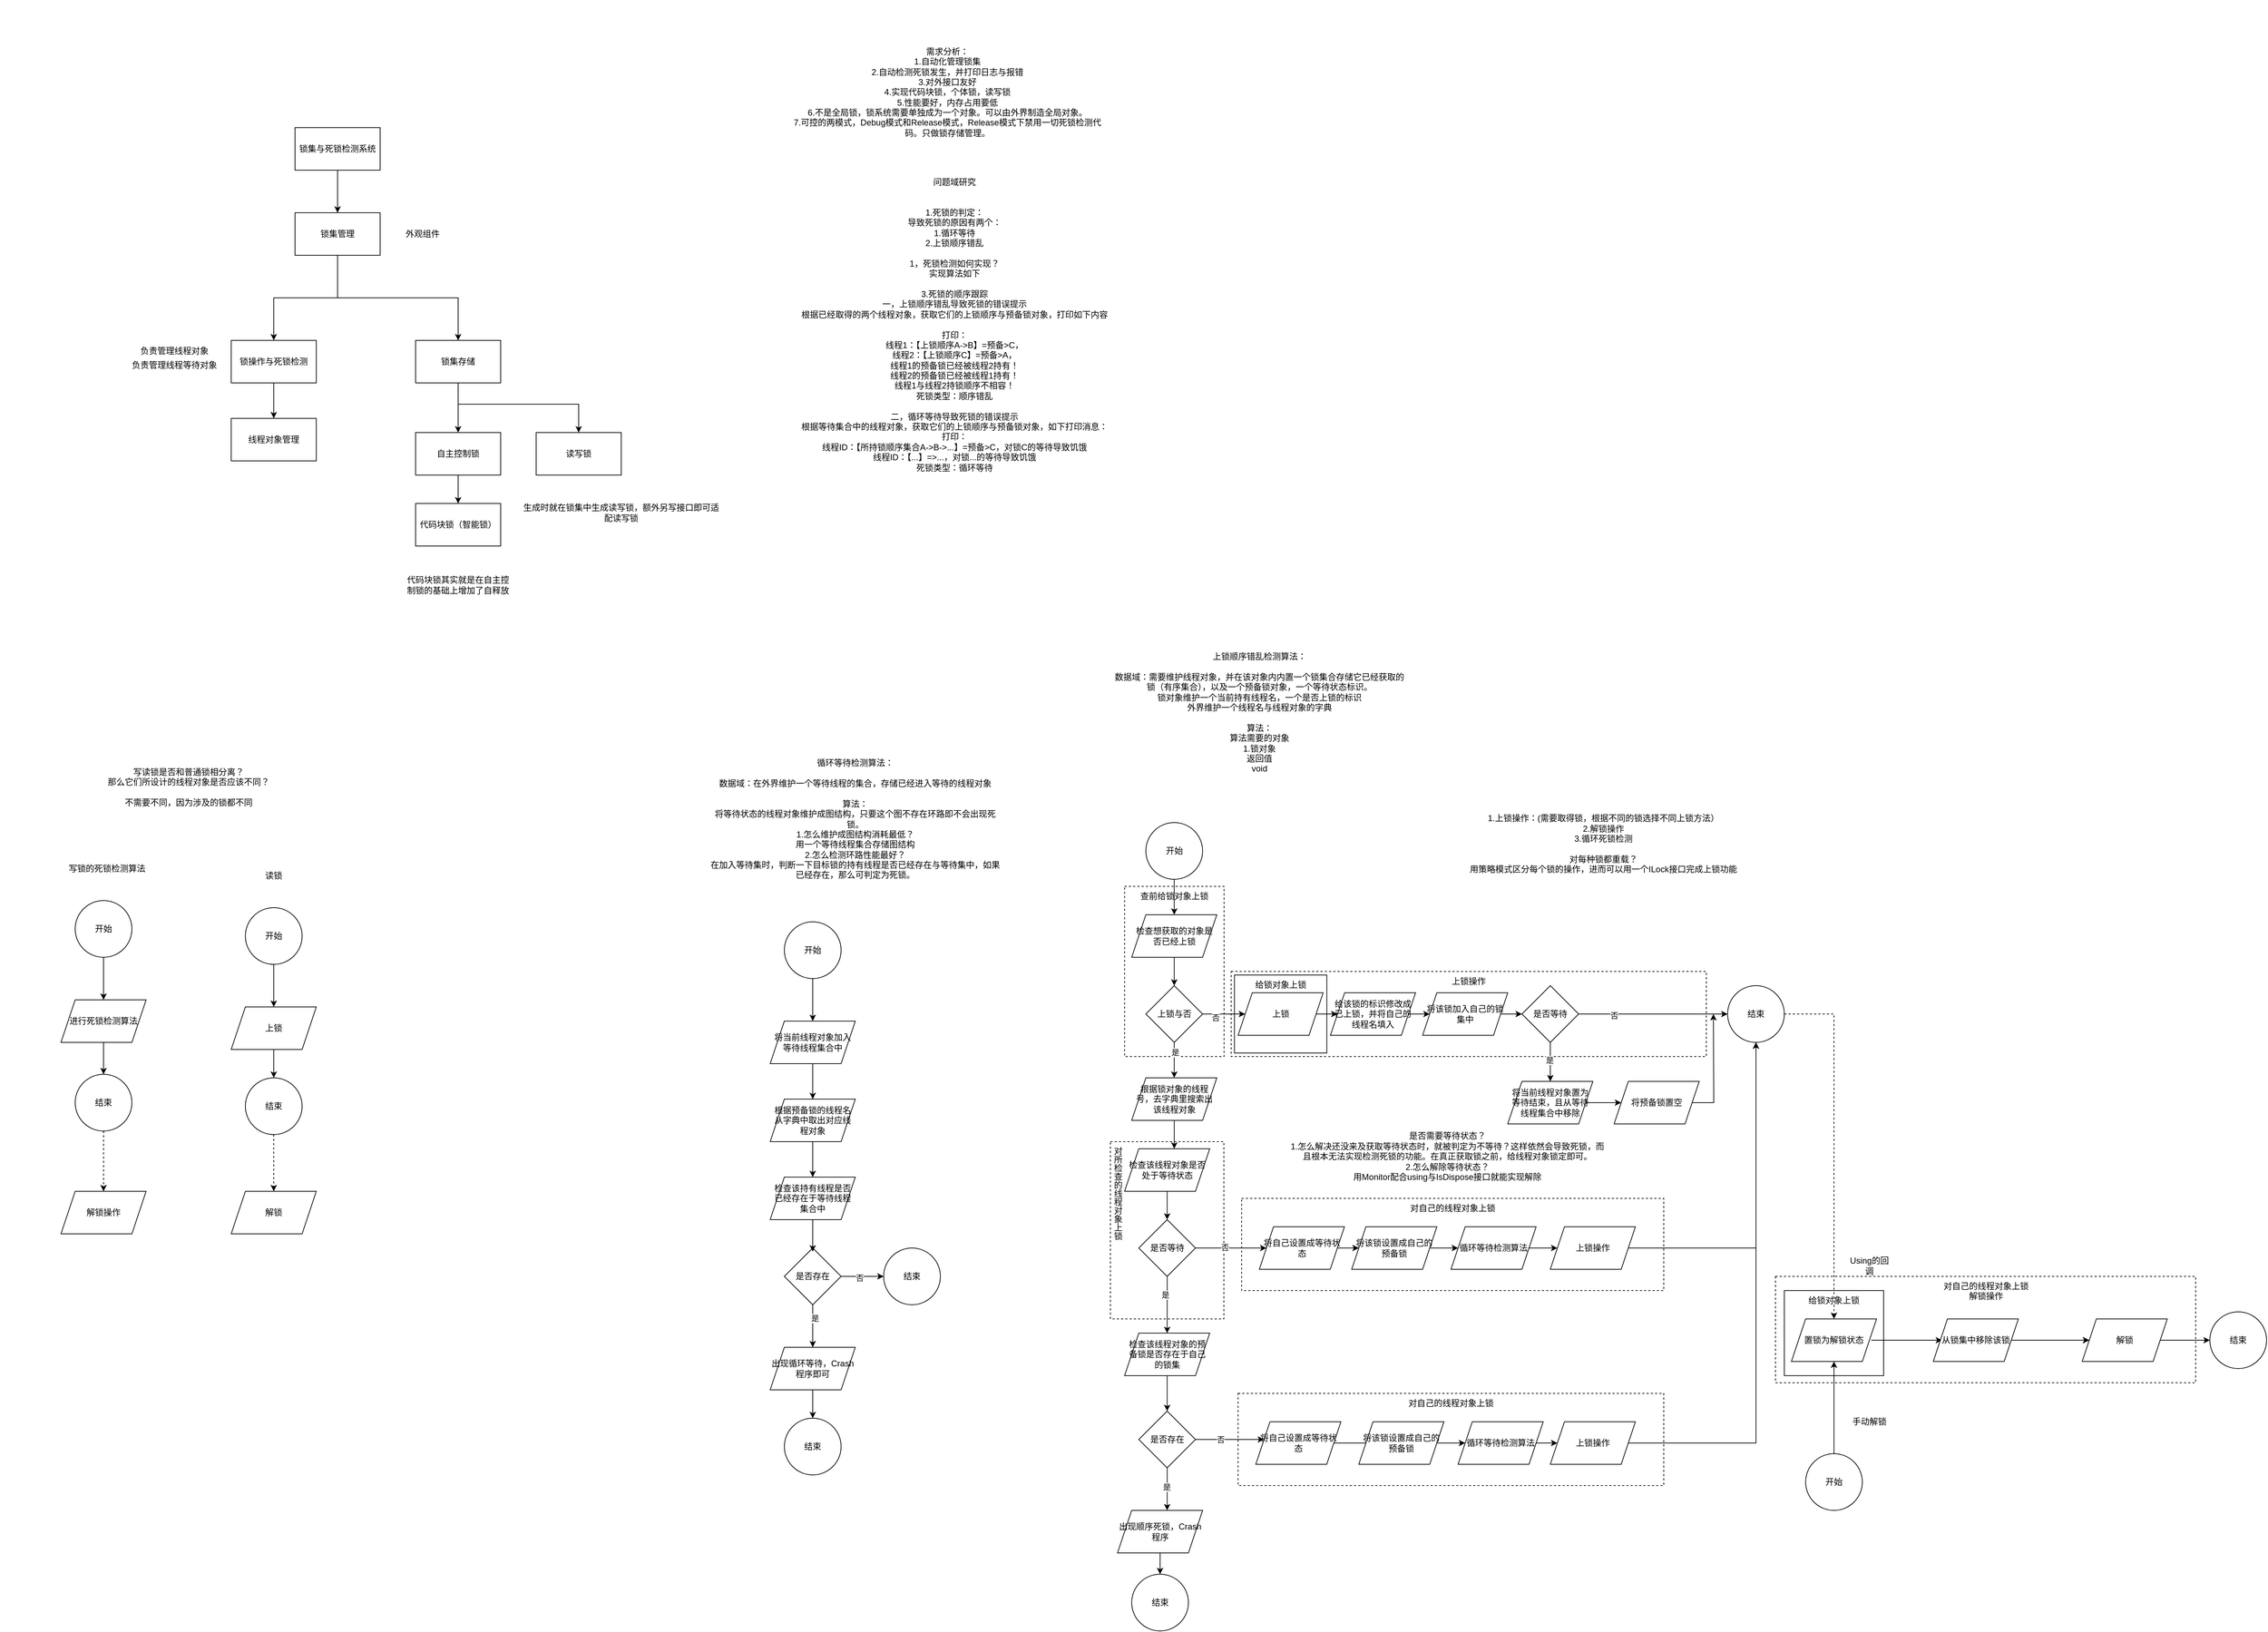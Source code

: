 <mxfile version="24.7.17">
  <diagram name="第 1 页" id="HkfVP366TAtfJHnK7z5z">
    <mxGraphModel dx="1418" dy="820" grid="1" gridSize="10" guides="1" tooltips="1" connect="1" arrows="1" fold="1" page="1" pageScale="1" pageWidth="3300" pageHeight="2339" math="0" shadow="0">
      <root>
        <mxCell id="0" />
        <mxCell id="1" parent="0" />
        <mxCell id="oMLxjYcsaGtdKWwgXaib-6" value="查前给锁对象上锁" style="rounded=0;whiteSpace=wrap;html=1;dashed=1;verticalAlign=top;" parent="1" vertex="1">
          <mxGeometry x="1679.75" y="1260" width="140.25" height="240" as="geometry" />
        </mxCell>
        <mxCell id="lmaVWzQaq-2O7BfzCjOa-115" value="上锁操作" style="rounded=0;whiteSpace=wrap;html=1;dashed=1;verticalAlign=top;" parent="1" vertex="1">
          <mxGeometry x="1830" y="1380" width="670" height="120" as="geometry" />
        </mxCell>
        <mxCell id="oMLxjYcsaGtdKWwgXaib-10" value="给锁对象上锁" style="rounded=0;whiteSpace=wrap;html=1;verticalAlign=top;" parent="1" vertex="1">
          <mxGeometry x="1834.63" y="1385" width="130.25" height="110" as="geometry" />
        </mxCell>
        <mxCell id="lmaVWzQaq-2O7BfzCjOa-114" value="对自己的线程对象上锁&lt;div&gt;解锁操作&lt;/div&gt;" style="rounded=0;whiteSpace=wrap;html=1;dashed=1;verticalAlign=top;" parent="1" vertex="1">
          <mxGeometry x="2597.5" y="1810" width="592.5" height="150" as="geometry" />
        </mxCell>
        <mxCell id="lmaVWzQaq-2O7BfzCjOa-87" value="对自己的线程对象上锁" style="rounded=0;whiteSpace=wrap;html=1;dashed=1;verticalAlign=top;" parent="1" vertex="1">
          <mxGeometry x="1839.75" y="1975" width="600.25" height="130" as="geometry" />
        </mxCell>
        <mxCell id="oMLxjYcsaGtdKWwgXaib-9" value="给锁对象上锁" style="rounded=0;whiteSpace=wrap;html=1;verticalAlign=top;" parent="1" vertex="1">
          <mxGeometry x="2610" y="1830" width="140" height="120" as="geometry" />
        </mxCell>
        <mxCell id="lmaVWzQaq-2O7BfzCjOa-83" value="对所检查的线程对象上锁" style="rounded=0;whiteSpace=wrap;html=1;dashed=1;verticalAlign=top;align=left;textDirection=vertical-lr;" parent="1" vertex="1">
          <mxGeometry x="1659.75" y="1620" width="160" height="250" as="geometry" />
        </mxCell>
        <mxCell id="lmaVWzQaq-2O7BfzCjOa-82" value="对自己的线程对象上锁" style="rounded=0;whiteSpace=wrap;html=1;dashed=1;verticalAlign=top;" parent="1" vertex="1">
          <mxGeometry x="1844.75" y="1700" width="595.25" height="130" as="geometry" />
        </mxCell>
        <mxCell id="lmaVWzQaq-2O7BfzCjOa-9" style="edgeStyle=orthogonalEdgeStyle;rounded=0;orthogonalLoop=1;jettySize=auto;html=1;" parent="1" source="lmaVWzQaq-2O7BfzCjOa-1" target="lmaVWzQaq-2O7BfzCjOa-2" edge="1">
          <mxGeometry relative="1" as="geometry" />
        </mxCell>
        <mxCell id="lmaVWzQaq-2O7BfzCjOa-1" value="锁集与死锁检测系统" style="rounded=0;whiteSpace=wrap;html=1;" parent="1" vertex="1">
          <mxGeometry x="510" y="190" width="120" height="60" as="geometry" />
        </mxCell>
        <mxCell id="lmaVWzQaq-2O7BfzCjOa-185" style="edgeStyle=orthogonalEdgeStyle;rounded=0;orthogonalLoop=1;jettySize=auto;html=1;" parent="1" source="lmaVWzQaq-2O7BfzCjOa-2" target="lmaVWzQaq-2O7BfzCjOa-98" edge="1">
          <mxGeometry relative="1" as="geometry" />
        </mxCell>
        <mxCell id="lmaVWzQaq-2O7BfzCjOa-186" style="edgeStyle=orthogonalEdgeStyle;rounded=0;orthogonalLoop=1;jettySize=auto;html=1;" parent="1" source="lmaVWzQaq-2O7BfzCjOa-2" target="lmaVWzQaq-2O7BfzCjOa-4" edge="1">
          <mxGeometry relative="1" as="geometry">
            <Array as="points">
              <mxPoint x="570" y="430" />
              <mxPoint x="740" y="430" />
            </Array>
          </mxGeometry>
        </mxCell>
        <mxCell id="lmaVWzQaq-2O7BfzCjOa-2" value="锁集管理" style="rounded=0;whiteSpace=wrap;html=1;" parent="1" vertex="1">
          <mxGeometry x="510" y="310" width="120" height="60" as="geometry" />
        </mxCell>
        <mxCell id="lmaVWzQaq-2O7BfzCjOa-181" style="edgeStyle=orthogonalEdgeStyle;rounded=0;orthogonalLoop=1;jettySize=auto;html=1;entryX=0.5;entryY=0;entryDx=0;entryDy=0;" parent="1" source="lmaVWzQaq-2O7BfzCjOa-4" target="lmaVWzQaq-2O7BfzCjOa-6" edge="1">
          <mxGeometry relative="1" as="geometry" />
        </mxCell>
        <mxCell id="lmaVWzQaq-2O7BfzCjOa-184" style="edgeStyle=orthogonalEdgeStyle;rounded=0;orthogonalLoop=1;jettySize=auto;html=1;" parent="1" source="lmaVWzQaq-2O7BfzCjOa-4" target="lmaVWzQaq-2O7BfzCjOa-7" edge="1">
          <mxGeometry relative="1" as="geometry">
            <Array as="points">
              <mxPoint x="740" y="580" />
              <mxPoint x="910" y="580" />
            </Array>
          </mxGeometry>
        </mxCell>
        <mxCell id="lmaVWzQaq-2O7BfzCjOa-4" value="锁集存储" style="rounded=0;whiteSpace=wrap;html=1;" parent="1" vertex="1">
          <mxGeometry x="680" y="490" width="120" height="60" as="geometry" />
        </mxCell>
        <mxCell id="lmaVWzQaq-2O7BfzCjOa-5" value="代码块锁（智能锁）" style="rounded=0;whiteSpace=wrap;html=1;" parent="1" vertex="1">
          <mxGeometry x="680" y="720" width="120" height="60" as="geometry" />
        </mxCell>
        <mxCell id="lmaVWzQaq-2O7BfzCjOa-182" style="edgeStyle=orthogonalEdgeStyle;rounded=0;orthogonalLoop=1;jettySize=auto;html=1;entryX=0.5;entryY=0;entryDx=0;entryDy=0;" parent="1" source="lmaVWzQaq-2O7BfzCjOa-6" target="lmaVWzQaq-2O7BfzCjOa-5" edge="1">
          <mxGeometry relative="1" as="geometry" />
        </mxCell>
        <mxCell id="lmaVWzQaq-2O7BfzCjOa-6" value="自主控制锁" style="rounded=0;whiteSpace=wrap;html=1;" parent="1" vertex="1">
          <mxGeometry x="680" y="620" width="120" height="60" as="geometry" />
        </mxCell>
        <mxCell id="lmaVWzQaq-2O7BfzCjOa-7" value="读写锁" style="rounded=0;whiteSpace=wrap;html=1;" parent="1" vertex="1">
          <mxGeometry x="850" y="620" width="120" height="60" as="geometry" />
        </mxCell>
        <mxCell id="lmaVWzQaq-2O7BfzCjOa-8" value="需求分析：&lt;div&gt;1.自动化管理锁集&lt;/div&gt;&lt;div&gt;2.自动检测死锁发生，并打印日志与报错&lt;/div&gt;&lt;div&gt;3.对外接口友好&lt;/div&gt;&lt;div&gt;4.实现代码块锁，个体锁，读写锁&lt;/div&gt;&lt;div&gt;5.性能要好，内存占用要低&lt;/div&gt;&lt;div&gt;6.不是全局锁，锁系统需要单独成为一个对象。可以由外界制造全局对象。&lt;/div&gt;&lt;div&gt;7.可控的两模式，Debug模式和Release模式，Release模式下禁用一切死锁检测代码。只做锁存储管理。&lt;/div&gt;" style="text;html=1;align=center;verticalAlign=middle;whiteSpace=wrap;rounded=0;" parent="1" vertex="1">
          <mxGeometry x="1210" y="10" width="440" height="260" as="geometry" />
        </mxCell>
        <mxCell id="lmaVWzQaq-2O7BfzCjOa-17" value="问题域研究&lt;div&gt;&lt;br&gt;&lt;/div&gt;&lt;div&gt;&lt;br&gt;&lt;/div&gt;&lt;div&gt;&lt;span style=&quot;background-color: initial;&quot;&gt;1.死锁的判定：&lt;/span&gt;&lt;/div&gt;&lt;div&gt;导致死锁的原因有两个：&lt;/div&gt;&lt;div&gt;1.循环等待&lt;/div&gt;&lt;div&gt;2.上锁顺序错乱&lt;/div&gt;&lt;div&gt;&lt;br&gt;&lt;/div&gt;&lt;div&gt;1，死锁检测如何实现？&lt;br&gt;&lt;/div&gt;&lt;div&gt;实现算法如下&lt;/div&gt;&lt;div&gt;&lt;br&gt;&lt;/div&gt;&lt;div&gt;3.死锁的顺序跟踪&lt;/div&gt;&lt;div&gt;一，上锁顺序错乱导致死锁的错误提示&lt;/div&gt;&lt;div&gt;根据已经取得的两个线程对象，获取它们的上锁顺序与预备锁对象，打印如下内容&lt;/div&gt;&lt;div&gt;&lt;br&gt;&lt;/div&gt;&lt;div&gt;打印：&lt;/div&gt;&lt;div&gt;线程1：&lt;span style=&quot;background-color: initial;&quot;&gt;【上锁顺序A-&amp;gt;B】=预备&amp;gt;C，&lt;/span&gt;&lt;/div&gt;&lt;div&gt;线程2：【上锁顺序C】=&lt;span style=&quot;background-color: initial;&quot;&gt;预备&lt;/span&gt;&lt;span style=&quot;background-color: initial;&quot;&gt;&amp;gt;A&lt;/span&gt;&lt;span style=&quot;background-color: initial;&quot;&gt;，&lt;/span&gt;&lt;/div&gt;&lt;div&gt;&lt;span style=&quot;background-color: initial;&quot;&gt;线程1的预备锁已经被线程2持有！&lt;/span&gt;&lt;/div&gt;&lt;div&gt;线程2的预备锁已经被线程1持有！&lt;span style=&quot;background-color: initial;&quot;&gt;&lt;br&gt;&lt;/span&gt;&lt;/div&gt;&lt;div&gt;线程1与线程2持锁顺序不相容！&lt;/div&gt;&lt;div&gt;死锁类型：顺序错乱&lt;/div&gt;&lt;div&gt;&lt;br&gt;&lt;/div&gt;&lt;div&gt;二，循环等待导致死锁的错误提示&lt;/div&gt;&lt;div&gt;根据等待集合中的线程对象，获取它们的上锁顺序与预备锁对象，如下打印消息：&lt;/div&gt;&lt;div&gt;打印：&lt;/div&gt;&lt;div&gt;线程ID：【所持锁顺序集合A-&amp;gt;B-&amp;gt;...】=&lt;span style=&quot;background-color: initial;&quot;&gt;预备&lt;/span&gt;&lt;span style=&quot;background-color: initial;&quot;&gt;&amp;gt;C&lt;/span&gt;&lt;span style=&quot;background-color: initial;&quot;&gt;，对锁C的等待导致饥饿&lt;/span&gt;&lt;/div&gt;&lt;div&gt;线程ID：【...】=&amp;gt;...&lt;span style=&quot;background-color: initial;&quot;&gt;，对锁...的等待导致饥饿&lt;/span&gt;&lt;/div&gt;&lt;div&gt;死锁类型：循环等待&lt;/div&gt;&lt;div&gt;&lt;br&gt;&lt;/div&gt;" style="text;html=1;align=center;verticalAlign=middle;whiteSpace=wrap;rounded=0;" parent="1" vertex="1">
          <mxGeometry x="1220" y="200" width="440" height="550" as="geometry" />
        </mxCell>
        <mxCell id="lmaVWzQaq-2O7BfzCjOa-29" value="上锁顺序错乱检测算法：&lt;div&gt;&lt;br&gt;&lt;/div&gt;&lt;div&gt;数据域：需要维护线程对象，并在该对象内内置一个锁集合存储它已经获取的锁（有序集合），以及一个预备锁对象，一个等待状态标识。&lt;/div&gt;&lt;div&gt;锁对象维护一个当前持有线程名，一个是否上锁的标识&lt;/div&gt;&lt;div&gt;外界维护一个线程名与线程对象的字典&lt;/div&gt;&lt;div&gt;&lt;br&gt;&lt;/div&gt;&lt;div&gt;算法：&lt;/div&gt;&lt;div&gt;算法需要的对象&lt;/div&gt;&lt;div&gt;1.锁对象&lt;/div&gt;&lt;div&gt;返回值&lt;/div&gt;&lt;div&gt;void&lt;/div&gt;" style="text;html=1;align=center;verticalAlign=middle;whiteSpace=wrap;rounded=0;" parent="1" vertex="1">
          <mxGeometry x="1660" y="870" width="419.5" height="290" as="geometry" />
        </mxCell>
        <mxCell id="lmaVWzQaq-2O7BfzCjOa-33" style="edgeStyle=orthogonalEdgeStyle;rounded=0;orthogonalLoop=1;jettySize=auto;html=1;entryX=0.5;entryY=0;entryDx=0;entryDy=0;" parent="1" source="lmaVWzQaq-2O7BfzCjOa-31" target="lmaVWzQaq-2O7BfzCjOa-32" edge="1">
          <mxGeometry relative="1" as="geometry" />
        </mxCell>
        <mxCell id="lmaVWzQaq-2O7BfzCjOa-31" value="开始" style="ellipse;whiteSpace=wrap;html=1;aspect=fixed;" parent="1" vertex="1">
          <mxGeometry x="1709.75" y="1170" width="80" height="80" as="geometry" />
        </mxCell>
        <mxCell id="lmaVWzQaq-2O7BfzCjOa-35" style="edgeStyle=orthogonalEdgeStyle;rounded=0;orthogonalLoop=1;jettySize=auto;html=1;" parent="1" source="lmaVWzQaq-2O7BfzCjOa-32" target="lmaVWzQaq-2O7BfzCjOa-34" edge="1">
          <mxGeometry relative="1" as="geometry" />
        </mxCell>
        <mxCell id="lmaVWzQaq-2O7BfzCjOa-32" value="检查想获取的对象是否已经上锁" style="shape=parallelogram;perimeter=parallelogramPerimeter;whiteSpace=wrap;html=1;fixedSize=1;" parent="1" vertex="1">
          <mxGeometry x="1689.75" y="1300" width="120" height="60" as="geometry" />
        </mxCell>
        <mxCell id="lmaVWzQaq-2O7BfzCjOa-36" style="edgeStyle=orthogonalEdgeStyle;rounded=0;orthogonalLoop=1;jettySize=auto;html=1;" parent="1" source="lmaVWzQaq-2O7BfzCjOa-34" target="lmaVWzQaq-2O7BfzCjOa-48" edge="1">
          <mxGeometry relative="1" as="geometry">
            <mxPoint x="1749.75" y="1620" as="targetPoint" />
          </mxGeometry>
        </mxCell>
        <mxCell id="lmaVWzQaq-2O7BfzCjOa-49" value="是" style="edgeLabel;html=1;align=center;verticalAlign=middle;resizable=0;points=[];" parent="lmaVWzQaq-2O7BfzCjOa-36" vertex="1" connectable="0">
          <mxGeometry x="-0.508" y="1" relative="1" as="geometry">
            <mxPoint y="1" as="offset" />
          </mxGeometry>
        </mxCell>
        <mxCell id="lmaVWzQaq-2O7BfzCjOa-37" style="edgeStyle=orthogonalEdgeStyle;rounded=0;orthogonalLoop=1;jettySize=auto;html=1;entryX=0;entryY=0.5;entryDx=0;entryDy=0;" parent="1" source="lmaVWzQaq-2O7BfzCjOa-34" target="lmaVWzQaq-2O7BfzCjOa-124" edge="1">
          <mxGeometry relative="1" as="geometry">
            <mxPoint x="1969.75" y="1440" as="targetPoint" />
          </mxGeometry>
        </mxCell>
        <mxCell id="lmaVWzQaq-2O7BfzCjOa-38" value="否" style="edgeLabel;html=1;align=center;verticalAlign=middle;resizable=0;points=[];" parent="lmaVWzQaq-2O7BfzCjOa-37" vertex="1" connectable="0">
          <mxGeometry x="-0.412" y="-5" relative="1" as="geometry">
            <mxPoint as="offset" />
          </mxGeometry>
        </mxCell>
        <mxCell id="lmaVWzQaq-2O7BfzCjOa-34" value="上锁与否" style="rhombus;whiteSpace=wrap;html=1;" parent="1" vertex="1">
          <mxGeometry x="1709.75" y="1400" width="80" height="80" as="geometry" />
        </mxCell>
        <mxCell id="lmaVWzQaq-2O7BfzCjOa-44" style="edgeStyle=orthogonalEdgeStyle;rounded=0;orthogonalLoop=1;jettySize=auto;html=1;" parent="1" source="lmaVWzQaq-2O7BfzCjOa-39" target="lmaVWzQaq-2O7BfzCjOa-45" edge="1">
          <mxGeometry relative="1" as="geometry">
            <mxPoint x="2079.75" y="1440" as="targetPoint" />
          </mxGeometry>
        </mxCell>
        <mxCell id="lmaVWzQaq-2O7BfzCjOa-39" value="给该锁的标识修改成已上锁，并将自己的线程名填入" style="shape=parallelogram;perimeter=parallelogramPerimeter;whiteSpace=wrap;html=1;fixedSize=1;" parent="1" vertex="1">
          <mxGeometry x="1970" y="1410" width="120" height="60" as="geometry" />
        </mxCell>
        <mxCell id="lmaVWzQaq-2O7BfzCjOa-256" style="edgeStyle=orthogonalEdgeStyle;rounded=0;orthogonalLoop=1;jettySize=auto;html=1;exitX=1;exitY=0.5;exitDx=0;exitDy=0;" parent="1" source="lmaVWzQaq-2O7BfzCjOa-45" edge="1">
          <mxGeometry relative="1" as="geometry">
            <mxPoint x="2240" y="1440" as="targetPoint" />
          </mxGeometry>
        </mxCell>
        <mxCell id="lmaVWzQaq-2O7BfzCjOa-45" value="将该锁加入自己的锁集中" style="shape=parallelogram;perimeter=parallelogramPerimeter;whiteSpace=wrap;html=1;fixedSize=1;" parent="1" vertex="1">
          <mxGeometry x="2100" y="1410" width="120" height="60" as="geometry" />
        </mxCell>
        <mxCell id="lmaVWzQaq-2O7BfzCjOa-123" style="edgeStyle=orthogonalEdgeStyle;rounded=0;orthogonalLoop=1;jettySize=auto;html=1;dashed=1;" parent="1" source="lmaVWzQaq-2O7BfzCjOa-46" target="lmaVWzQaq-2O7BfzCjOa-128" edge="1">
          <mxGeometry relative="1" as="geometry">
            <mxPoint x="2610.053" y="1870" as="targetPoint" />
          </mxGeometry>
        </mxCell>
        <mxCell id="lmaVWzQaq-2O7BfzCjOa-46" value="结束" style="ellipse;whiteSpace=wrap;html=1;aspect=fixed;" parent="1" vertex="1">
          <mxGeometry x="2530" y="1400" width="80" height="80" as="geometry" />
        </mxCell>
        <mxCell id="lmaVWzQaq-2O7BfzCjOa-50" style="edgeStyle=orthogonalEdgeStyle;rounded=0;orthogonalLoop=1;jettySize=auto;html=1;" parent="1" source="lmaVWzQaq-2O7BfzCjOa-48" edge="1">
          <mxGeometry relative="1" as="geometry">
            <mxPoint x="1749.75" y="1630" as="targetPoint" />
          </mxGeometry>
        </mxCell>
        <mxCell id="lmaVWzQaq-2O7BfzCjOa-48" value="根据锁对象的线程号，去字典里搜索出该线程对象" style="shape=parallelogram;perimeter=parallelogramPerimeter;whiteSpace=wrap;html=1;fixedSize=1;" parent="1" vertex="1">
          <mxGeometry x="1689.75" y="1530" width="120" height="60" as="geometry" />
        </mxCell>
        <mxCell id="lmaVWzQaq-2O7BfzCjOa-53" style="edgeStyle=orthogonalEdgeStyle;rounded=0;orthogonalLoop=1;jettySize=auto;html=1;" parent="1" source="lmaVWzQaq-2O7BfzCjOa-51" target="lmaVWzQaq-2O7BfzCjOa-52" edge="1">
          <mxGeometry relative="1" as="geometry" />
        </mxCell>
        <mxCell id="lmaVWzQaq-2O7BfzCjOa-51" value="检查该线程对象是否处于等待状态" style="shape=parallelogram;perimeter=parallelogramPerimeter;whiteSpace=wrap;html=1;fixedSize=1;" parent="1" vertex="1">
          <mxGeometry x="1679.75" y="1630" width="120" height="60" as="geometry" />
        </mxCell>
        <mxCell id="lmaVWzQaq-2O7BfzCjOa-54" style="edgeStyle=orthogonalEdgeStyle;rounded=0;orthogonalLoop=1;jettySize=auto;html=1;" parent="1" source="lmaVWzQaq-2O7BfzCjOa-52" target="lmaVWzQaq-2O7BfzCjOa-56" edge="1">
          <mxGeometry relative="1" as="geometry">
            <mxPoint x="1909.75" y="1770" as="targetPoint" />
          </mxGeometry>
        </mxCell>
        <mxCell id="lmaVWzQaq-2O7BfzCjOa-55" value="否" style="edgeLabel;html=1;align=center;verticalAlign=middle;resizable=0;points=[];" parent="lmaVWzQaq-2O7BfzCjOa-54" vertex="1" connectable="0">
          <mxGeometry x="-0.183" y="1" relative="1" as="geometry">
            <mxPoint as="offset" />
          </mxGeometry>
        </mxCell>
        <mxCell id="lmaVWzQaq-2O7BfzCjOa-70" style="edgeStyle=orthogonalEdgeStyle;rounded=0;orthogonalLoop=1;jettySize=auto;html=1;" parent="1" source="lmaVWzQaq-2O7BfzCjOa-52" edge="1">
          <mxGeometry relative="1" as="geometry">
            <mxPoint x="1739.75" y="1890" as="targetPoint" />
          </mxGeometry>
        </mxCell>
        <mxCell id="lmaVWzQaq-2O7BfzCjOa-71" value="是" style="edgeLabel;html=1;align=center;verticalAlign=middle;resizable=0;points=[];" parent="lmaVWzQaq-2O7BfzCjOa-70" vertex="1" connectable="0">
          <mxGeometry x="-0.362" y="-3" relative="1" as="geometry">
            <mxPoint as="offset" />
          </mxGeometry>
        </mxCell>
        <mxCell id="lmaVWzQaq-2O7BfzCjOa-52" value="是否等待" style="rhombus;whiteSpace=wrap;html=1;" parent="1" vertex="1">
          <mxGeometry x="1699.75" y="1730" width="80" height="80" as="geometry" />
        </mxCell>
        <mxCell id="lmaVWzQaq-2O7BfzCjOa-59" style="edgeStyle=orthogonalEdgeStyle;rounded=0;orthogonalLoop=1;jettySize=auto;html=1;" parent="1" source="lmaVWzQaq-2O7BfzCjOa-56" target="lmaVWzQaq-2O7BfzCjOa-61" edge="1">
          <mxGeometry relative="1" as="geometry">
            <mxPoint x="2039.75" y="1770" as="targetPoint" />
          </mxGeometry>
        </mxCell>
        <mxCell id="lmaVWzQaq-2O7BfzCjOa-56" value="将自己设置成等待状态" style="shape=parallelogram;perimeter=parallelogramPerimeter;whiteSpace=wrap;html=1;fixedSize=1;" parent="1" vertex="1">
          <mxGeometry x="1869.75" y="1740" width="120" height="60" as="geometry" />
        </mxCell>
        <mxCell id="lmaVWzQaq-2O7BfzCjOa-60" value="是否需要等待状态？&lt;div&gt;1.怎么解决还没来及获取等待状态时，就被判定为不等待？这样依然会导致死锁，而且根本无法实现检测死锁的功能。在真正获取锁之前，给线程对象锁定即可。&lt;/div&gt;&lt;div&gt;2.怎么解除等待状态？&lt;/div&gt;&lt;div&gt;用Monitor配合using与IsDispose接口就能实现解除&lt;/div&gt;&lt;div&gt;&lt;br&gt;&lt;/div&gt;" style="text;html=1;align=center;verticalAlign=middle;whiteSpace=wrap;rounded=0;" parent="1" vertex="1">
          <mxGeometry x="1910" y="1590" width="450" height="115" as="geometry" />
        </mxCell>
        <mxCell id="lmaVWzQaq-2O7BfzCjOa-154" style="edgeStyle=orthogonalEdgeStyle;rounded=0;orthogonalLoop=1;jettySize=auto;html=1;exitX=1;exitY=0.5;exitDx=0;exitDy=0;" parent="1" source="lmaVWzQaq-2O7BfzCjOa-61" target="lmaVWzQaq-2O7BfzCjOa-153" edge="1">
          <mxGeometry relative="1" as="geometry" />
        </mxCell>
        <mxCell id="lmaVWzQaq-2O7BfzCjOa-61" value="将该锁设置成自己的预备锁" style="shape=parallelogram;perimeter=parallelogramPerimeter;whiteSpace=wrap;html=1;fixedSize=1;" parent="1" vertex="1">
          <mxGeometry x="2000" y="1740" width="120" height="60" as="geometry" />
        </mxCell>
        <mxCell id="lmaVWzQaq-2O7BfzCjOa-129" style="edgeStyle=orthogonalEdgeStyle;rounded=0;orthogonalLoop=1;jettySize=auto;html=1;" parent="1" source="lmaVWzQaq-2O7BfzCjOa-67" target="lmaVWzQaq-2O7BfzCjOa-46" edge="1">
          <mxGeometry relative="1" as="geometry">
            <Array as="points">
              <mxPoint x="2570" y="1770" />
            </Array>
          </mxGeometry>
        </mxCell>
        <mxCell id="lmaVWzQaq-2O7BfzCjOa-67" value="上锁操作" style="shape=parallelogram;perimeter=parallelogramPerimeter;whiteSpace=wrap;html=1;fixedSize=1;" parent="1" vertex="1">
          <mxGeometry x="2280" y="1740" width="120" height="60" as="geometry" />
        </mxCell>
        <mxCell id="lmaVWzQaq-2O7BfzCjOa-74" style="edgeStyle=orthogonalEdgeStyle;rounded=0;orthogonalLoop=1;jettySize=auto;html=1;entryX=0.5;entryY=0;entryDx=0;entryDy=0;" parent="1" source="lmaVWzQaq-2O7BfzCjOa-72" target="lmaVWzQaq-2O7BfzCjOa-73" edge="1">
          <mxGeometry relative="1" as="geometry" />
        </mxCell>
        <mxCell id="lmaVWzQaq-2O7BfzCjOa-72" value="检查该线程对象的预备锁是否存在于自己的锁集" style="shape=parallelogram;perimeter=parallelogramPerimeter;whiteSpace=wrap;html=1;fixedSize=1;" parent="1" vertex="1">
          <mxGeometry x="1679.75" y="1890" width="120" height="60" as="geometry" />
        </mxCell>
        <mxCell id="lmaVWzQaq-2O7BfzCjOa-75" style="edgeStyle=orthogonalEdgeStyle;rounded=0;orthogonalLoop=1;jettySize=auto;html=1;" parent="1" source="lmaVWzQaq-2O7BfzCjOa-73" edge="1">
          <mxGeometry relative="1" as="geometry">
            <mxPoint x="1739.75" y="2140" as="targetPoint" />
          </mxGeometry>
        </mxCell>
        <mxCell id="lmaVWzQaq-2O7BfzCjOa-77" value="是" style="edgeLabel;html=1;align=center;verticalAlign=middle;resizable=0;points=[];" parent="lmaVWzQaq-2O7BfzCjOa-75" vertex="1" connectable="0">
          <mxGeometry x="-0.124" y="-1" relative="1" as="geometry">
            <mxPoint as="offset" />
          </mxGeometry>
        </mxCell>
        <mxCell id="lmaVWzQaq-2O7BfzCjOa-80" style="edgeStyle=orthogonalEdgeStyle;rounded=0;orthogonalLoop=1;jettySize=auto;html=1;" parent="1" source="lmaVWzQaq-2O7BfzCjOa-73" target="lmaVWzQaq-2O7BfzCjOa-89" edge="1">
          <mxGeometry relative="1" as="geometry">
            <mxPoint x="1859.75" y="2040" as="targetPoint" />
            <Array as="points">
              <mxPoint x="1839.75" y="2040" />
              <mxPoint x="1839.75" y="2040" />
            </Array>
          </mxGeometry>
        </mxCell>
        <mxCell id="lmaVWzQaq-2O7BfzCjOa-81" value="否" style="edgeLabel;html=1;align=center;verticalAlign=middle;resizable=0;points=[];" parent="lmaVWzQaq-2O7BfzCjOa-80" vertex="1" connectable="0">
          <mxGeometry x="-0.275" relative="1" as="geometry">
            <mxPoint as="offset" />
          </mxGeometry>
        </mxCell>
        <mxCell id="lmaVWzQaq-2O7BfzCjOa-73" value="是否存在" style="rhombus;whiteSpace=wrap;html=1;" parent="1" vertex="1">
          <mxGeometry x="1699.75" y="2000" width="80" height="80" as="geometry" />
        </mxCell>
        <mxCell id="lmaVWzQaq-2O7BfzCjOa-79" style="edgeStyle=orthogonalEdgeStyle;rounded=0;orthogonalLoop=1;jettySize=auto;html=1;" parent="1" source="lmaVWzQaq-2O7BfzCjOa-76" target="lmaVWzQaq-2O7BfzCjOa-78" edge="1">
          <mxGeometry relative="1" as="geometry" />
        </mxCell>
        <mxCell id="lmaVWzQaq-2O7BfzCjOa-76" value="出现顺序死锁，Crash程序" style="shape=parallelogram;perimeter=parallelogramPerimeter;whiteSpace=wrap;html=1;fixedSize=1;" parent="1" vertex="1">
          <mxGeometry x="1669.75" y="2140" width="120" height="60" as="geometry" />
        </mxCell>
        <mxCell id="lmaVWzQaq-2O7BfzCjOa-78" value="结束" style="ellipse;whiteSpace=wrap;html=1;aspect=fixed;" parent="1" vertex="1">
          <mxGeometry x="1689.75" y="2230" width="80" height="80" as="geometry" />
        </mxCell>
        <mxCell id="lmaVWzQaq-2O7BfzCjOa-88" style="edgeStyle=orthogonalEdgeStyle;rounded=0;orthogonalLoop=1;jettySize=auto;html=1;" parent="1" source="lmaVWzQaq-2O7BfzCjOa-89" edge="1">
          <mxGeometry relative="1" as="geometry">
            <mxPoint x="2034.75" y="2045" as="targetPoint" />
          </mxGeometry>
        </mxCell>
        <mxCell id="lmaVWzQaq-2O7BfzCjOa-89" value="将自己设置成等待状态" style="shape=parallelogram;perimeter=parallelogramPerimeter;whiteSpace=wrap;html=1;fixedSize=1;" parent="1" vertex="1">
          <mxGeometry x="1864.75" y="2015" width="120" height="60" as="geometry" />
        </mxCell>
        <mxCell id="lmaVWzQaq-2O7BfzCjOa-157" style="edgeStyle=orthogonalEdgeStyle;rounded=0;orthogonalLoop=1;jettySize=auto;html=1;entryX=0;entryY=0.5;entryDx=0;entryDy=0;" parent="1" source="lmaVWzQaq-2O7BfzCjOa-91" target="lmaVWzQaq-2O7BfzCjOa-156" edge="1">
          <mxGeometry relative="1" as="geometry" />
        </mxCell>
        <mxCell id="lmaVWzQaq-2O7BfzCjOa-91" value="将该锁设置成自己的预备锁" style="shape=parallelogram;perimeter=parallelogramPerimeter;whiteSpace=wrap;html=1;fixedSize=1;" parent="1" vertex="1">
          <mxGeometry x="2010" y="2015" width="120" height="60" as="geometry" />
        </mxCell>
        <mxCell id="lmaVWzQaq-2O7BfzCjOa-130" style="edgeStyle=orthogonalEdgeStyle;rounded=0;orthogonalLoop=1;jettySize=auto;html=1;" parent="1" source="lmaVWzQaq-2O7BfzCjOa-93" target="lmaVWzQaq-2O7BfzCjOa-46" edge="1">
          <mxGeometry relative="1" as="geometry">
            <Array as="points">
              <mxPoint x="2570" y="2045" />
            </Array>
          </mxGeometry>
        </mxCell>
        <mxCell id="lmaVWzQaq-2O7BfzCjOa-93" value="上锁操作" style="shape=parallelogram;perimeter=parallelogramPerimeter;whiteSpace=wrap;html=1;fixedSize=1;" parent="1" vertex="1">
          <mxGeometry x="2280" y="2015" width="120" height="60" as="geometry" />
        </mxCell>
        <mxCell id="lmaVWzQaq-2O7BfzCjOa-251" style="edgeStyle=orthogonalEdgeStyle;rounded=0;orthogonalLoop=1;jettySize=auto;html=1;entryX=0.5;entryY=0;entryDx=0;entryDy=0;" parent="1" source="lmaVWzQaq-2O7BfzCjOa-98" target="lmaVWzQaq-2O7BfzCjOa-250" edge="1">
          <mxGeometry relative="1" as="geometry" />
        </mxCell>
        <mxCell id="lmaVWzQaq-2O7BfzCjOa-98" value="锁操作与死锁检测" style="rounded=0;whiteSpace=wrap;html=1;" parent="1" vertex="1">
          <mxGeometry x="420" y="490" width="120" height="60" as="geometry" />
        </mxCell>
        <mxCell id="lmaVWzQaq-2O7BfzCjOa-108" value="结束" style="ellipse;whiteSpace=wrap;html=1;aspect=fixed;" parent="1" vertex="1">
          <mxGeometry x="3210" y="1860" width="80" height="80" as="geometry" />
        </mxCell>
        <mxCell id="lmaVWzQaq-2O7BfzCjOa-110" value="Using的回调" style="text;html=1;align=center;verticalAlign=middle;whiteSpace=wrap;rounded=0;" parent="1" vertex="1">
          <mxGeometry x="2700" y="1780" width="60" height="30" as="geometry" />
        </mxCell>
        <mxCell id="lmaVWzQaq-2O7BfzCjOa-133" style="edgeStyle=orthogonalEdgeStyle;rounded=0;orthogonalLoop=1;jettySize=auto;html=1;entryX=0;entryY=0.5;entryDx=0;entryDy=0;" parent="1" source="lmaVWzQaq-2O7BfzCjOa-111" target="lmaVWzQaq-2O7BfzCjOa-108" edge="1">
          <mxGeometry relative="1" as="geometry" />
        </mxCell>
        <mxCell id="lmaVWzQaq-2O7BfzCjOa-111" value="解锁" style="shape=parallelogram;perimeter=parallelogramPerimeter;whiteSpace=wrap;html=1;fixedSize=1;" parent="1" vertex="1">
          <mxGeometry x="3030" y="1870" width="120" height="60" as="geometry" />
        </mxCell>
        <mxCell id="lmaVWzQaq-2O7BfzCjOa-116" value="循环等待检测算法：&lt;div&gt;&lt;br&gt;&lt;/div&gt;&lt;div&gt;数据域：在外界维护一个等待线程的集合，存储已经进入等待的线程对象&lt;/div&gt;&lt;div&gt;&lt;br&gt;&lt;/div&gt;&lt;div&gt;算法：&lt;/div&gt;&lt;div&gt;将等待状态的线程对象维护成图结构，只要这个图不存在环路即不会出现死锁。&lt;/div&gt;&lt;div&gt;1.怎么维护成图结构消耗最低？&lt;/div&gt;&lt;div&gt;用一个等待线程集合存储图结构&lt;/div&gt;&lt;div&gt;2.怎么检测环路性能最好？&lt;/div&gt;&lt;div&gt;在加入等待集时，判断一下目标锁的持有线程是否已经存在与等待集中，如果已经存在，那么可判定为死锁。&lt;/div&gt;" style="text;html=1;align=center;verticalAlign=middle;whiteSpace=wrap;rounded=0;" parent="1" vertex="1">
          <mxGeometry x="1090" y="1030" width="419.5" height="270" as="geometry" />
        </mxCell>
        <mxCell id="lmaVWzQaq-2O7BfzCjOa-122" style="edgeStyle=orthogonalEdgeStyle;rounded=0;orthogonalLoop=1;jettySize=auto;html=1;entryX=0.5;entryY=0;entryDx=0;entryDy=0;" parent="1" source="lmaVWzQaq-2O7BfzCjOa-119" target="lmaVWzQaq-2O7BfzCjOa-120" edge="1">
          <mxGeometry relative="1" as="geometry" />
        </mxCell>
        <mxCell id="lmaVWzQaq-2O7BfzCjOa-119" value="开始" style="ellipse;whiteSpace=wrap;html=1;aspect=fixed;" parent="1" vertex="1">
          <mxGeometry x="1200" y="1310" width="80" height="80" as="geometry" />
        </mxCell>
        <mxCell id="lmaVWzQaq-2O7BfzCjOa-139" style="edgeStyle=orthogonalEdgeStyle;rounded=0;orthogonalLoop=1;jettySize=auto;html=1;entryX=0.5;entryY=0;entryDx=0;entryDy=0;" parent="1" source="lmaVWzQaq-2O7BfzCjOa-120" target="lmaVWzQaq-2O7BfzCjOa-138" edge="1">
          <mxGeometry relative="1" as="geometry" />
        </mxCell>
        <mxCell id="lmaVWzQaq-2O7BfzCjOa-120" value="将当前线程对象加入等待线程集合中" style="shape=parallelogram;perimeter=parallelogramPerimeter;whiteSpace=wrap;html=1;fixedSize=1;" parent="1" vertex="1">
          <mxGeometry x="1180" y="1450" width="120" height="60" as="geometry" />
        </mxCell>
        <mxCell id="lmaVWzQaq-2O7BfzCjOa-125" style="edgeStyle=orthogonalEdgeStyle;rounded=0;orthogonalLoop=1;jettySize=auto;html=1;" parent="1" source="lmaVWzQaq-2O7BfzCjOa-124" target="lmaVWzQaq-2O7BfzCjOa-39" edge="1">
          <mxGeometry relative="1" as="geometry" />
        </mxCell>
        <mxCell id="lmaVWzQaq-2O7BfzCjOa-124" value="上锁" style="shape=parallelogram;perimeter=parallelogramPerimeter;whiteSpace=wrap;html=1;fixedSize=1;" parent="1" vertex="1">
          <mxGeometry x="1839.75" y="1410" width="120" height="60" as="geometry" />
        </mxCell>
        <mxCell id="lmaVWzQaq-2O7BfzCjOa-253" style="edgeStyle=orthogonalEdgeStyle;rounded=0;orthogonalLoop=1;jettySize=auto;html=1;" parent="1" edge="1">
          <mxGeometry relative="1" as="geometry">
            <mxPoint x="2732.5" y="1900" as="sourcePoint" />
            <mxPoint x="2832.5" y="1900" as="targetPoint" />
          </mxGeometry>
        </mxCell>
        <mxCell id="lmaVWzQaq-2O7BfzCjOa-128" value="&lt;div&gt;置锁为解锁状态&lt;br&gt;&lt;/div&gt;" style="shape=parallelogram;perimeter=parallelogramPerimeter;whiteSpace=wrap;html=1;fixedSize=1;" parent="1" vertex="1">
          <mxGeometry x="2620" y="1870" width="120" height="60" as="geometry" />
        </mxCell>
        <mxCell id="lmaVWzQaq-2O7BfzCjOa-134" value="检查该持有线程是否已经存在于等待线程集合中" style="shape=parallelogram;perimeter=parallelogramPerimeter;whiteSpace=wrap;html=1;fixedSize=1;" parent="1" vertex="1">
          <mxGeometry x="1180" y="1670" width="120" height="60" as="geometry" />
        </mxCell>
        <mxCell id="lmaVWzQaq-2O7BfzCjOa-143" style="edgeStyle=orthogonalEdgeStyle;rounded=0;orthogonalLoop=1;jettySize=auto;html=1;entryX=0.5;entryY=0;entryDx=0;entryDy=0;" parent="1" source="lmaVWzQaq-2O7BfzCjOa-136" target="lmaVWzQaq-2O7BfzCjOa-142" edge="1">
          <mxGeometry relative="1" as="geometry" />
        </mxCell>
        <mxCell id="lmaVWzQaq-2O7BfzCjOa-144" value="是" style="edgeLabel;html=1;align=center;verticalAlign=middle;resizable=0;points=[];" parent="lmaVWzQaq-2O7BfzCjOa-143" vertex="1" connectable="0">
          <mxGeometry x="-0.367" y="3" relative="1" as="geometry">
            <mxPoint as="offset" />
          </mxGeometry>
        </mxCell>
        <mxCell id="lmaVWzQaq-2O7BfzCjOa-145" style="edgeStyle=orthogonalEdgeStyle;rounded=0;orthogonalLoop=1;jettySize=auto;html=1;" parent="1" source="lmaVWzQaq-2O7BfzCjOa-136" edge="1">
          <mxGeometry relative="1" as="geometry">
            <mxPoint x="1340" y="1810" as="targetPoint" />
          </mxGeometry>
        </mxCell>
        <mxCell id="lmaVWzQaq-2O7BfzCjOa-146" value="否" style="edgeLabel;html=1;align=center;verticalAlign=middle;resizable=0;points=[];" parent="lmaVWzQaq-2O7BfzCjOa-145" vertex="1" connectable="0">
          <mxGeometry x="-0.146" y="-2" relative="1" as="geometry">
            <mxPoint as="offset" />
          </mxGeometry>
        </mxCell>
        <mxCell id="lmaVWzQaq-2O7BfzCjOa-136" value="是否存在" style="rhombus;whiteSpace=wrap;html=1;" parent="1" vertex="1">
          <mxGeometry x="1200" y="1770" width="80" height="80" as="geometry" />
        </mxCell>
        <mxCell id="lmaVWzQaq-2O7BfzCjOa-140" style="edgeStyle=orthogonalEdgeStyle;rounded=0;orthogonalLoop=1;jettySize=auto;html=1;entryX=0.5;entryY=0;entryDx=0;entryDy=0;" parent="1" source="lmaVWzQaq-2O7BfzCjOa-138" target="lmaVWzQaq-2O7BfzCjOa-134" edge="1">
          <mxGeometry relative="1" as="geometry" />
        </mxCell>
        <mxCell id="lmaVWzQaq-2O7BfzCjOa-138" value="根据预备锁的线程名从字典中取出对应线程对象" style="shape=parallelogram;perimeter=parallelogramPerimeter;whiteSpace=wrap;html=1;fixedSize=1;" parent="1" vertex="1">
          <mxGeometry x="1180" y="1560" width="120" height="60" as="geometry" />
        </mxCell>
        <mxCell id="lmaVWzQaq-2O7BfzCjOa-141" style="edgeStyle=orthogonalEdgeStyle;rounded=0;orthogonalLoop=1;jettySize=auto;html=1;entryX=0.5;entryY=0.063;entryDx=0;entryDy=0;entryPerimeter=0;" parent="1" source="lmaVWzQaq-2O7BfzCjOa-134" target="lmaVWzQaq-2O7BfzCjOa-136" edge="1">
          <mxGeometry relative="1" as="geometry" />
        </mxCell>
        <mxCell id="lmaVWzQaq-2O7BfzCjOa-149" style="edgeStyle=orthogonalEdgeStyle;rounded=0;orthogonalLoop=1;jettySize=auto;html=1;entryX=0.5;entryY=0;entryDx=0;entryDy=0;" parent="1" source="lmaVWzQaq-2O7BfzCjOa-142" target="lmaVWzQaq-2O7BfzCjOa-148" edge="1">
          <mxGeometry relative="1" as="geometry" />
        </mxCell>
        <mxCell id="lmaVWzQaq-2O7BfzCjOa-142" value="出现循环等待，Crash程序即可" style="shape=parallelogram;perimeter=parallelogramPerimeter;whiteSpace=wrap;html=1;fixedSize=1;" parent="1" vertex="1">
          <mxGeometry x="1180" y="1910" width="120" height="60" as="geometry" />
        </mxCell>
        <mxCell id="lmaVWzQaq-2O7BfzCjOa-148" value="结束" style="ellipse;whiteSpace=wrap;html=1;aspect=fixed;" parent="1" vertex="1">
          <mxGeometry x="1200" y="2010" width="80" height="80" as="geometry" />
        </mxCell>
        <mxCell id="lmaVWzQaq-2O7BfzCjOa-152" value="结束" style="ellipse;whiteSpace=wrap;html=1;aspect=fixed;" parent="1" vertex="1">
          <mxGeometry x="1340" y="1770" width="80" height="80" as="geometry" />
        </mxCell>
        <mxCell id="lmaVWzQaq-2O7BfzCjOa-155" style="edgeStyle=orthogonalEdgeStyle;rounded=0;orthogonalLoop=1;jettySize=auto;html=1;exitX=1;exitY=0.5;exitDx=0;exitDy=0;entryX=0;entryY=0.5;entryDx=0;entryDy=0;" parent="1" source="lmaVWzQaq-2O7BfzCjOa-153" target="lmaVWzQaq-2O7BfzCjOa-67" edge="1">
          <mxGeometry relative="1" as="geometry" />
        </mxCell>
        <mxCell id="lmaVWzQaq-2O7BfzCjOa-153" value="循环等待检测算法" style="shape=parallelogram;perimeter=parallelogramPerimeter;whiteSpace=wrap;html=1;fixedSize=1;" parent="1" vertex="1">
          <mxGeometry x="2140" y="1740" width="120" height="60" as="geometry" />
        </mxCell>
        <mxCell id="lmaVWzQaq-2O7BfzCjOa-158" style="edgeStyle=orthogonalEdgeStyle;rounded=0;orthogonalLoop=1;jettySize=auto;html=1;exitX=1;exitY=0.5;exitDx=0;exitDy=0;entryX=0;entryY=0.5;entryDx=0;entryDy=0;" parent="1" source="lmaVWzQaq-2O7BfzCjOa-156" target="lmaVWzQaq-2O7BfzCjOa-93" edge="1">
          <mxGeometry relative="1" as="geometry" />
        </mxCell>
        <mxCell id="lmaVWzQaq-2O7BfzCjOa-156" value="循环等待检测算法" style="shape=parallelogram;perimeter=parallelogramPerimeter;whiteSpace=wrap;html=1;fixedSize=1;" parent="1" vertex="1">
          <mxGeometry x="2150" y="2015" width="120" height="60" as="geometry" />
        </mxCell>
        <mxCell id="lmaVWzQaq-2O7BfzCjOa-177" value="代码块锁其实就是在自主控制锁的基础上增加了自释放" style="text;html=1;align=center;verticalAlign=middle;whiteSpace=wrap;rounded=0;" parent="1" vertex="1">
          <mxGeometry x="665" y="795" width="150" height="80" as="geometry" />
        </mxCell>
        <mxCell id="lmaVWzQaq-2O7BfzCjOa-178" value="生成时就在锁集中生成读写锁，额外另写接口即可适配读写锁" style="text;html=1;align=center;verticalAlign=middle;whiteSpace=wrap;rounded=0;" parent="1" vertex="1">
          <mxGeometry x="830" y="700" width="280" height="65" as="geometry" />
        </mxCell>
        <mxCell id="lmaVWzQaq-2O7BfzCjOa-188" value="负责管理线程对象" style="text;html=1;align=center;verticalAlign=middle;whiteSpace=wrap;rounded=0;" parent="1" vertex="1">
          <mxGeometry x="270" y="490" width="140" height="30" as="geometry" />
        </mxCell>
        <mxCell id="lmaVWzQaq-2O7BfzCjOa-189" value="外观组件" style="text;html=1;align=center;verticalAlign=middle;whiteSpace=wrap;rounded=0;" parent="1" vertex="1">
          <mxGeometry x="660" y="325" width="60" height="30" as="geometry" />
        </mxCell>
        <mxCell id="lmaVWzQaq-2O7BfzCjOa-190" value="负责管理线程等待对象" style="text;html=1;align=center;verticalAlign=middle;whiteSpace=wrap;rounded=0;" parent="1" vertex="1">
          <mxGeometry x="270" y="510" width="140" height="30" as="geometry" />
        </mxCell>
        <mxCell id="lmaVWzQaq-2O7BfzCjOa-207" style="edgeStyle=orthogonalEdgeStyle;rounded=0;orthogonalLoop=1;jettySize=auto;html=1;" parent="1" source="lmaVWzQaq-2O7BfzCjOa-204" edge="1">
          <mxGeometry relative="1" as="geometry">
            <mxPoint x="240" y="1420" as="targetPoint" />
          </mxGeometry>
        </mxCell>
        <mxCell id="lmaVWzQaq-2O7BfzCjOa-204" value="开始" style="ellipse;whiteSpace=wrap;html=1;aspect=fixed;" parent="1" vertex="1">
          <mxGeometry x="200" y="1280" width="80" height="80" as="geometry" />
        </mxCell>
        <mxCell id="lmaVWzQaq-2O7BfzCjOa-205" value="写锁的死锁检测算法" style="text;html=1;align=center;verticalAlign=middle;whiteSpace=wrap;rounded=0;" parent="1" vertex="1">
          <mxGeometry x="94.75" y="1220" width="300" height="30" as="geometry" />
        </mxCell>
        <mxCell id="lmaVWzQaq-2O7BfzCjOa-271" style="edgeStyle=orthogonalEdgeStyle;rounded=0;orthogonalLoop=1;jettySize=auto;html=1;" parent="1" source="lmaVWzQaq-2O7BfzCjOa-211" target="lmaVWzQaq-2O7BfzCjOa-270" edge="1">
          <mxGeometry relative="1" as="geometry" />
        </mxCell>
        <mxCell id="lmaVWzQaq-2O7BfzCjOa-211" value="进行死锁检测算法" style="shape=parallelogram;perimeter=parallelogramPerimeter;whiteSpace=wrap;html=1;fixedSize=1;" parent="1" vertex="1">
          <mxGeometry x="180" y="1420" width="120" height="60" as="geometry" />
        </mxCell>
        <mxCell id="lmaVWzQaq-2O7BfzCjOa-213" value="写读锁是否和普通锁相分离？&lt;div&gt;那么它们所设计的线程对象是否应该不同？&lt;/div&gt;&lt;div&gt;&lt;br&gt;&lt;/div&gt;&lt;div&gt;不需要不同，因为涉及的锁都不同&lt;/div&gt;" style="text;html=1;align=center;verticalAlign=middle;whiteSpace=wrap;rounded=0;" parent="1" vertex="1">
          <mxGeometry x="170" y="1060" width="380" height="120" as="geometry" />
        </mxCell>
        <mxCell id="lmaVWzQaq-2O7BfzCjOa-250" value="线程对象管理" style="rounded=0;whiteSpace=wrap;html=1;" parent="1" vertex="1">
          <mxGeometry x="420" y="600" width="120" height="60" as="geometry" />
        </mxCell>
        <mxCell id="lmaVWzQaq-2O7BfzCjOa-278" style="edgeStyle=orthogonalEdgeStyle;rounded=0;orthogonalLoop=1;jettySize=auto;html=1;entryX=0;entryY=0.5;entryDx=0;entryDy=0;" parent="1" source="lmaVWzQaq-2O7BfzCjOa-252" target="lmaVWzQaq-2O7BfzCjOa-111" edge="1">
          <mxGeometry relative="1" as="geometry" />
        </mxCell>
        <mxCell id="lmaVWzQaq-2O7BfzCjOa-252" value="从锁集中移除该锁" style="shape=parallelogram;perimeter=parallelogramPerimeter;whiteSpace=wrap;html=1;fixedSize=1;" parent="1" vertex="1">
          <mxGeometry x="2820" y="1870" width="120" height="60" as="geometry" />
        </mxCell>
        <mxCell id="lmaVWzQaq-2O7BfzCjOa-261" value="读锁" style="text;html=1;align=center;verticalAlign=middle;whiteSpace=wrap;rounded=0;" parent="1" vertex="1">
          <mxGeometry x="450" y="1230" width="60" height="30" as="geometry" />
        </mxCell>
        <mxCell id="lmaVWzQaq-2O7BfzCjOa-264" style="edgeStyle=orthogonalEdgeStyle;rounded=0;orthogonalLoop=1;jettySize=auto;html=1;" parent="1" source="lmaVWzQaq-2O7BfzCjOa-262" target="lmaVWzQaq-2O7BfzCjOa-263" edge="1">
          <mxGeometry relative="1" as="geometry" />
        </mxCell>
        <mxCell id="lmaVWzQaq-2O7BfzCjOa-262" value="开始" style="ellipse;whiteSpace=wrap;html=1;aspect=fixed;" parent="1" vertex="1">
          <mxGeometry x="440" y="1290" width="80" height="80" as="geometry" />
        </mxCell>
        <mxCell id="lmaVWzQaq-2O7BfzCjOa-267" style="edgeStyle=orthogonalEdgeStyle;rounded=0;orthogonalLoop=1;jettySize=auto;html=1;entryX=0.5;entryY=0;entryDx=0;entryDy=0;" parent="1" source="lmaVWzQaq-2O7BfzCjOa-263" target="lmaVWzQaq-2O7BfzCjOa-266" edge="1">
          <mxGeometry relative="1" as="geometry" />
        </mxCell>
        <mxCell id="lmaVWzQaq-2O7BfzCjOa-263" value="上锁" style="shape=parallelogram;perimeter=parallelogramPerimeter;whiteSpace=wrap;html=1;fixedSize=1;" parent="1" vertex="1">
          <mxGeometry x="420" y="1430" width="120" height="60" as="geometry" />
        </mxCell>
        <mxCell id="lmaVWzQaq-2O7BfzCjOa-269" style="edgeStyle=orthogonalEdgeStyle;rounded=0;orthogonalLoop=1;jettySize=auto;html=1;dashed=1;" parent="1" source="lmaVWzQaq-2O7BfzCjOa-266" target="lmaVWzQaq-2O7BfzCjOa-268" edge="1">
          <mxGeometry relative="1" as="geometry" />
        </mxCell>
        <mxCell id="lmaVWzQaq-2O7BfzCjOa-266" value="结束" style="ellipse;whiteSpace=wrap;html=1;aspect=fixed;" parent="1" vertex="1">
          <mxGeometry x="440" y="1530" width="80" height="80" as="geometry" />
        </mxCell>
        <mxCell id="lmaVWzQaq-2O7BfzCjOa-268" value="解锁" style="shape=parallelogram;perimeter=parallelogramPerimeter;whiteSpace=wrap;html=1;fixedSize=1;" parent="1" vertex="1">
          <mxGeometry x="420" y="1690" width="120" height="60" as="geometry" />
        </mxCell>
        <mxCell id="lmaVWzQaq-2O7BfzCjOa-273" style="edgeStyle=orthogonalEdgeStyle;rounded=0;orthogonalLoop=1;jettySize=auto;html=1;dashed=1;" parent="1" source="lmaVWzQaq-2O7BfzCjOa-270" target="lmaVWzQaq-2O7BfzCjOa-272" edge="1">
          <mxGeometry relative="1" as="geometry" />
        </mxCell>
        <mxCell id="lmaVWzQaq-2O7BfzCjOa-270" value="结束" style="ellipse;whiteSpace=wrap;html=1;aspect=fixed;" parent="1" vertex="1">
          <mxGeometry x="200" y="1525" width="80" height="80" as="geometry" />
        </mxCell>
        <mxCell id="lmaVWzQaq-2O7BfzCjOa-272" value="解锁操作" style="shape=parallelogram;perimeter=parallelogramPerimeter;whiteSpace=wrap;html=1;fixedSize=1;" parent="1" vertex="1">
          <mxGeometry x="180" y="1690" width="120" height="60" as="geometry" />
        </mxCell>
        <mxCell id="lmaVWzQaq-2O7BfzCjOa-277" style="edgeStyle=orthogonalEdgeStyle;rounded=0;orthogonalLoop=1;jettySize=auto;html=1;entryX=0;entryY=0.5;entryDx=0;entryDy=0;" parent="1" target="lmaVWzQaq-2O7BfzCjOa-111" edge="1">
          <mxGeometry relative="1" as="geometry">
            <mxPoint x="3030" y="1900" as="sourcePoint" />
          </mxGeometry>
        </mxCell>
        <mxCell id="d8qxzMFpJKjP2ZybCRb2-3" style="edgeStyle=orthogonalEdgeStyle;rounded=0;orthogonalLoop=1;jettySize=auto;html=1;entryX=0;entryY=0.5;entryDx=0;entryDy=0;" edge="1" parent="1" source="lmaVWzQaq-2O7BfzCjOa-295" target="d8qxzMFpJKjP2ZybCRb2-1">
          <mxGeometry relative="1" as="geometry" />
        </mxCell>
        <mxCell id="lmaVWzQaq-2O7BfzCjOa-295" value="将当前线程对象置为等待结束，且从等待线程集合中移除" style="shape=parallelogram;perimeter=parallelogramPerimeter;whiteSpace=wrap;html=1;fixedSize=1;" parent="1" vertex="1">
          <mxGeometry x="2220" y="1535" width="120" height="60" as="geometry" />
        </mxCell>
        <mxCell id="lmaVWzQaq-2O7BfzCjOa-297" style="edgeStyle=orthogonalEdgeStyle;rounded=0;orthogonalLoop=1;jettySize=auto;html=1;" parent="1" source="lmaVWzQaq-2O7BfzCjOa-296" target="lmaVWzQaq-2O7BfzCjOa-295" edge="1">
          <mxGeometry relative="1" as="geometry" />
        </mxCell>
        <mxCell id="lmaVWzQaq-2O7BfzCjOa-300" value="是" style="edgeLabel;html=1;align=center;verticalAlign=middle;resizable=0;points=[];" parent="lmaVWzQaq-2O7BfzCjOa-297" vertex="1" connectable="0">
          <mxGeometry x="-0.111" y="-1" relative="1" as="geometry">
            <mxPoint as="offset" />
          </mxGeometry>
        </mxCell>
        <mxCell id="lmaVWzQaq-2O7BfzCjOa-299" style="edgeStyle=orthogonalEdgeStyle;rounded=0;orthogonalLoop=1;jettySize=auto;html=1;" parent="1" source="lmaVWzQaq-2O7BfzCjOa-296" target="lmaVWzQaq-2O7BfzCjOa-46" edge="1">
          <mxGeometry relative="1" as="geometry" />
        </mxCell>
        <mxCell id="lmaVWzQaq-2O7BfzCjOa-301" value="否" style="edgeLabel;html=1;align=center;verticalAlign=middle;resizable=0;points=[];" parent="lmaVWzQaq-2O7BfzCjOa-299" vertex="1" connectable="0">
          <mxGeometry x="-0.528" y="-2" relative="1" as="geometry">
            <mxPoint as="offset" />
          </mxGeometry>
        </mxCell>
        <mxCell id="lmaVWzQaq-2O7BfzCjOa-296" value="是否等待" style="rhombus;whiteSpace=wrap;html=1;" parent="1" vertex="1">
          <mxGeometry x="2240" y="1400" width="80" height="80" as="geometry" />
        </mxCell>
        <mxCell id="lmaVWzQaq-2O7BfzCjOa-303" style="edgeStyle=orthogonalEdgeStyle;rounded=0;orthogonalLoop=1;jettySize=auto;html=1;entryX=0.5;entryY=1;entryDx=0;entryDy=0;" parent="1" source="lmaVWzQaq-2O7BfzCjOa-302" target="lmaVWzQaq-2O7BfzCjOa-128" edge="1">
          <mxGeometry relative="1" as="geometry" />
        </mxCell>
        <mxCell id="lmaVWzQaq-2O7BfzCjOa-302" value="开始" style="ellipse;whiteSpace=wrap;html=1;aspect=fixed;" parent="1" vertex="1">
          <mxGeometry x="2640" y="2060" width="80" height="80" as="geometry" />
        </mxCell>
        <mxCell id="lmaVWzQaq-2O7BfzCjOa-304" value="手动解锁" style="text;html=1;align=center;verticalAlign=middle;whiteSpace=wrap;rounded=0;" parent="1" vertex="1">
          <mxGeometry x="2680" y="2000" width="100" height="30" as="geometry" />
        </mxCell>
        <mxCell id="oMLxjYcsaGtdKWwgXaib-2" value="1.上锁操作：(需要取得锁，根据不同的锁选择不同上锁方法）&lt;div&gt;2.解锁操作&lt;/div&gt;&lt;div&gt;3.循环死锁检测&lt;/div&gt;&lt;div&gt;&lt;br&gt;&lt;/div&gt;&lt;div&gt;对每种锁都重载？&lt;/div&gt;&lt;div&gt;用策略模式区分每个锁的操作，进而可以用一个ILock接口完成上锁功能&lt;/div&gt;" style="text;html=1;align=center;verticalAlign=middle;whiteSpace=wrap;rounded=0;" parent="1" vertex="1">
          <mxGeometry x="2030" y="1140" width="650" height="120" as="geometry" />
        </mxCell>
        <mxCell id="d8qxzMFpJKjP2ZybCRb2-4" style="edgeStyle=orthogonalEdgeStyle;rounded=0;orthogonalLoop=1;jettySize=auto;html=1;" edge="1" parent="1" source="d8qxzMFpJKjP2ZybCRb2-1">
          <mxGeometry relative="1" as="geometry">
            <mxPoint x="2510" y="1440" as="targetPoint" />
          </mxGeometry>
        </mxCell>
        <mxCell id="d8qxzMFpJKjP2ZybCRb2-1" value="将预备锁置空" style="shape=parallelogram;perimeter=parallelogramPerimeter;whiteSpace=wrap;html=1;fixedSize=1;" vertex="1" parent="1">
          <mxGeometry x="2370" y="1535" width="120" height="60" as="geometry" />
        </mxCell>
      </root>
    </mxGraphModel>
  </diagram>
</mxfile>
